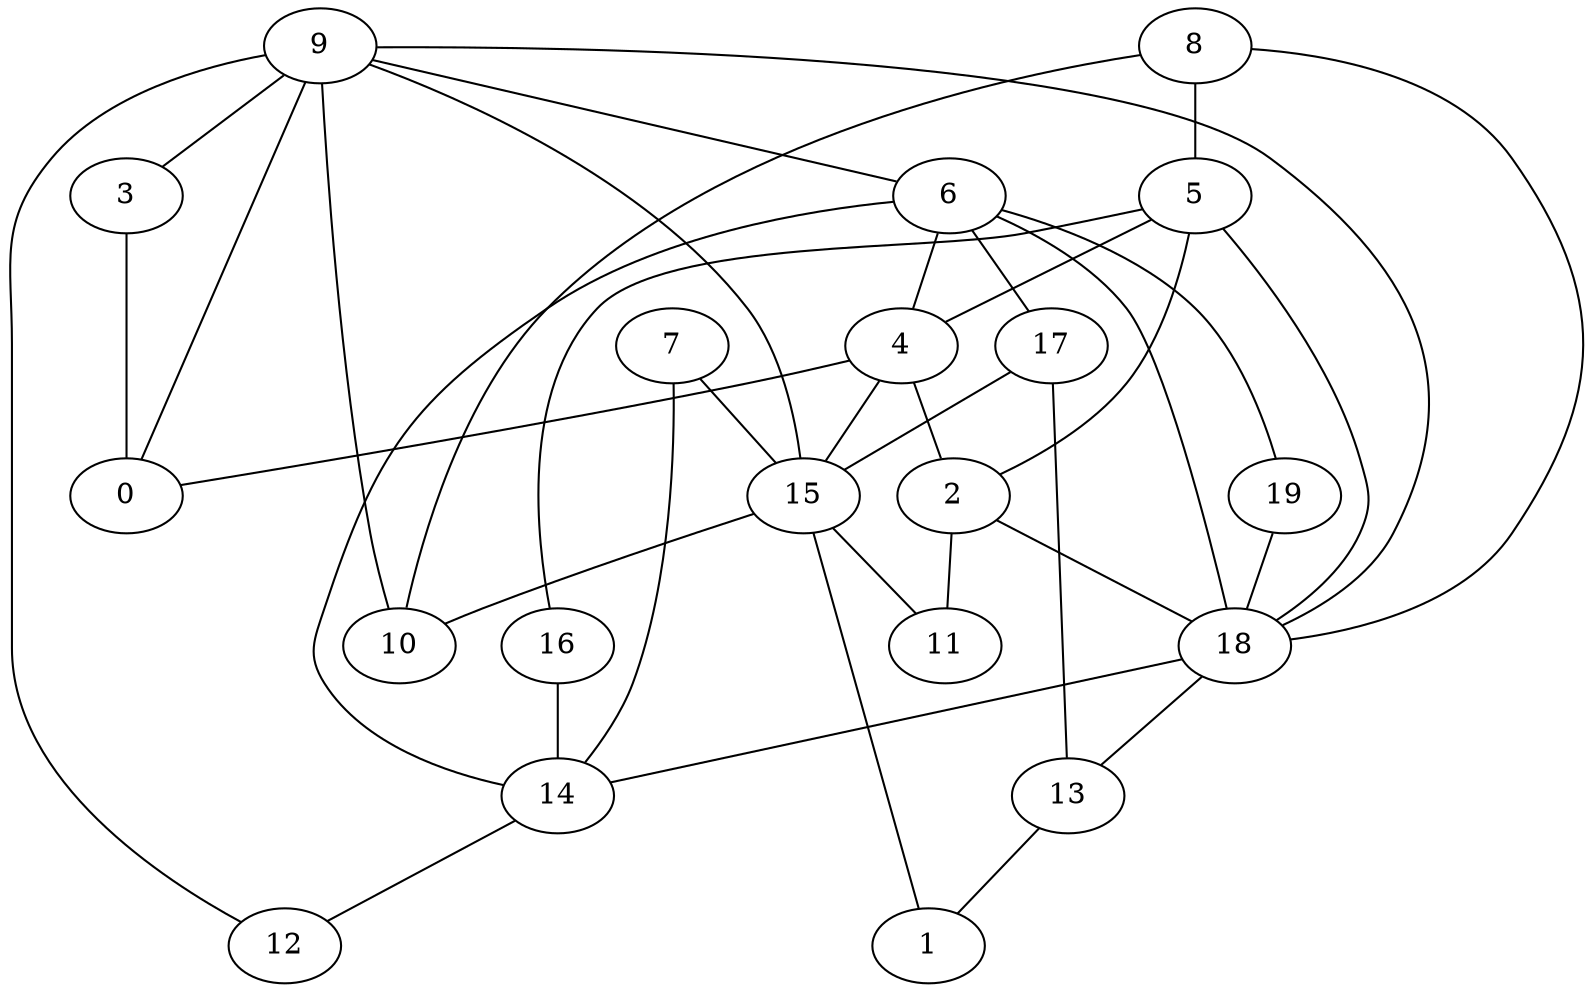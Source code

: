 digraph GG_graph {

subgraph G_graph {
edge [color = black]
"8" -> "5" [dir = none]
"8" -> "18" [dir = none]
"8" -> "10" [dir = none]
"9" -> "6" [dir = none]
"9" -> "12" [dir = none]
"9" -> "18" [dir = none]
"9" -> "3" [dir = none]
"9" -> "10" [dir = none]
"9" -> "15" [dir = none]
"9" -> "0" [dir = none]
"5" -> "16" [dir = none]
"5" -> "2" [dir = none]
"5" -> "4" [dir = none]
"5" -> "18" [dir = none]
"2" -> "18" [dir = none]
"2" -> "11" [dir = none]
"19" -> "18" [dir = none]
"6" -> "14" [dir = none]
"6" -> "18" [dir = none]
"6" -> "19" [dir = none]
"6" -> "4" [dir = none]
"6" -> "17" [dir = none]
"4" -> "0" [dir = none]
"4" -> "15" [dir = none]
"4" -> "2" [dir = none]
"14" -> "12" [dir = none]
"3" -> "0" [dir = none]
"16" -> "14" [dir = none]
"17" -> "13" [dir = none]
"17" -> "15" [dir = none]
"7" -> "15" [dir = none]
"7" -> "14" [dir = none]
"18" -> "14" [dir = none]
"18" -> "13" [dir = none]
"13" -> "1" [dir = none]
"15" -> "11" [dir = none]
"15" -> "1" [dir = none]
"15" -> "10" [dir = none]
}

}
